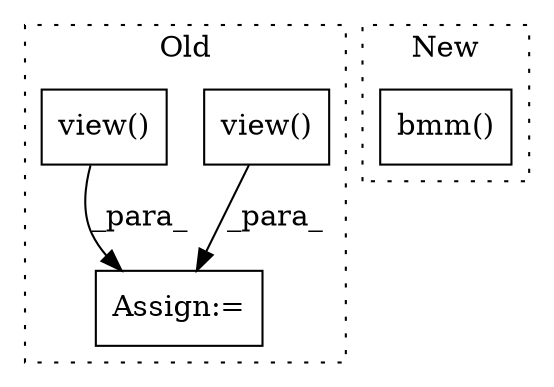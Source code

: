digraph G {
subgraph cluster0 {
1 [label="view()" a="75" s="675,727" l="12,1" shape="box"];
3 [label="Assign:=" a="68" s="1475" l="3" shape="box"];
4 [label="view()" a="75" s="601,656" l="11,1" shape="box"];
label = "Old";
style="dotted";
}
subgraph cluster1 {
2 [label="bmm()" a="75" s="1305,1320" l="10,1" shape="box"];
label = "New";
style="dotted";
}
1 -> 3 [label="_para_"];
4 -> 3 [label="_para_"];
}